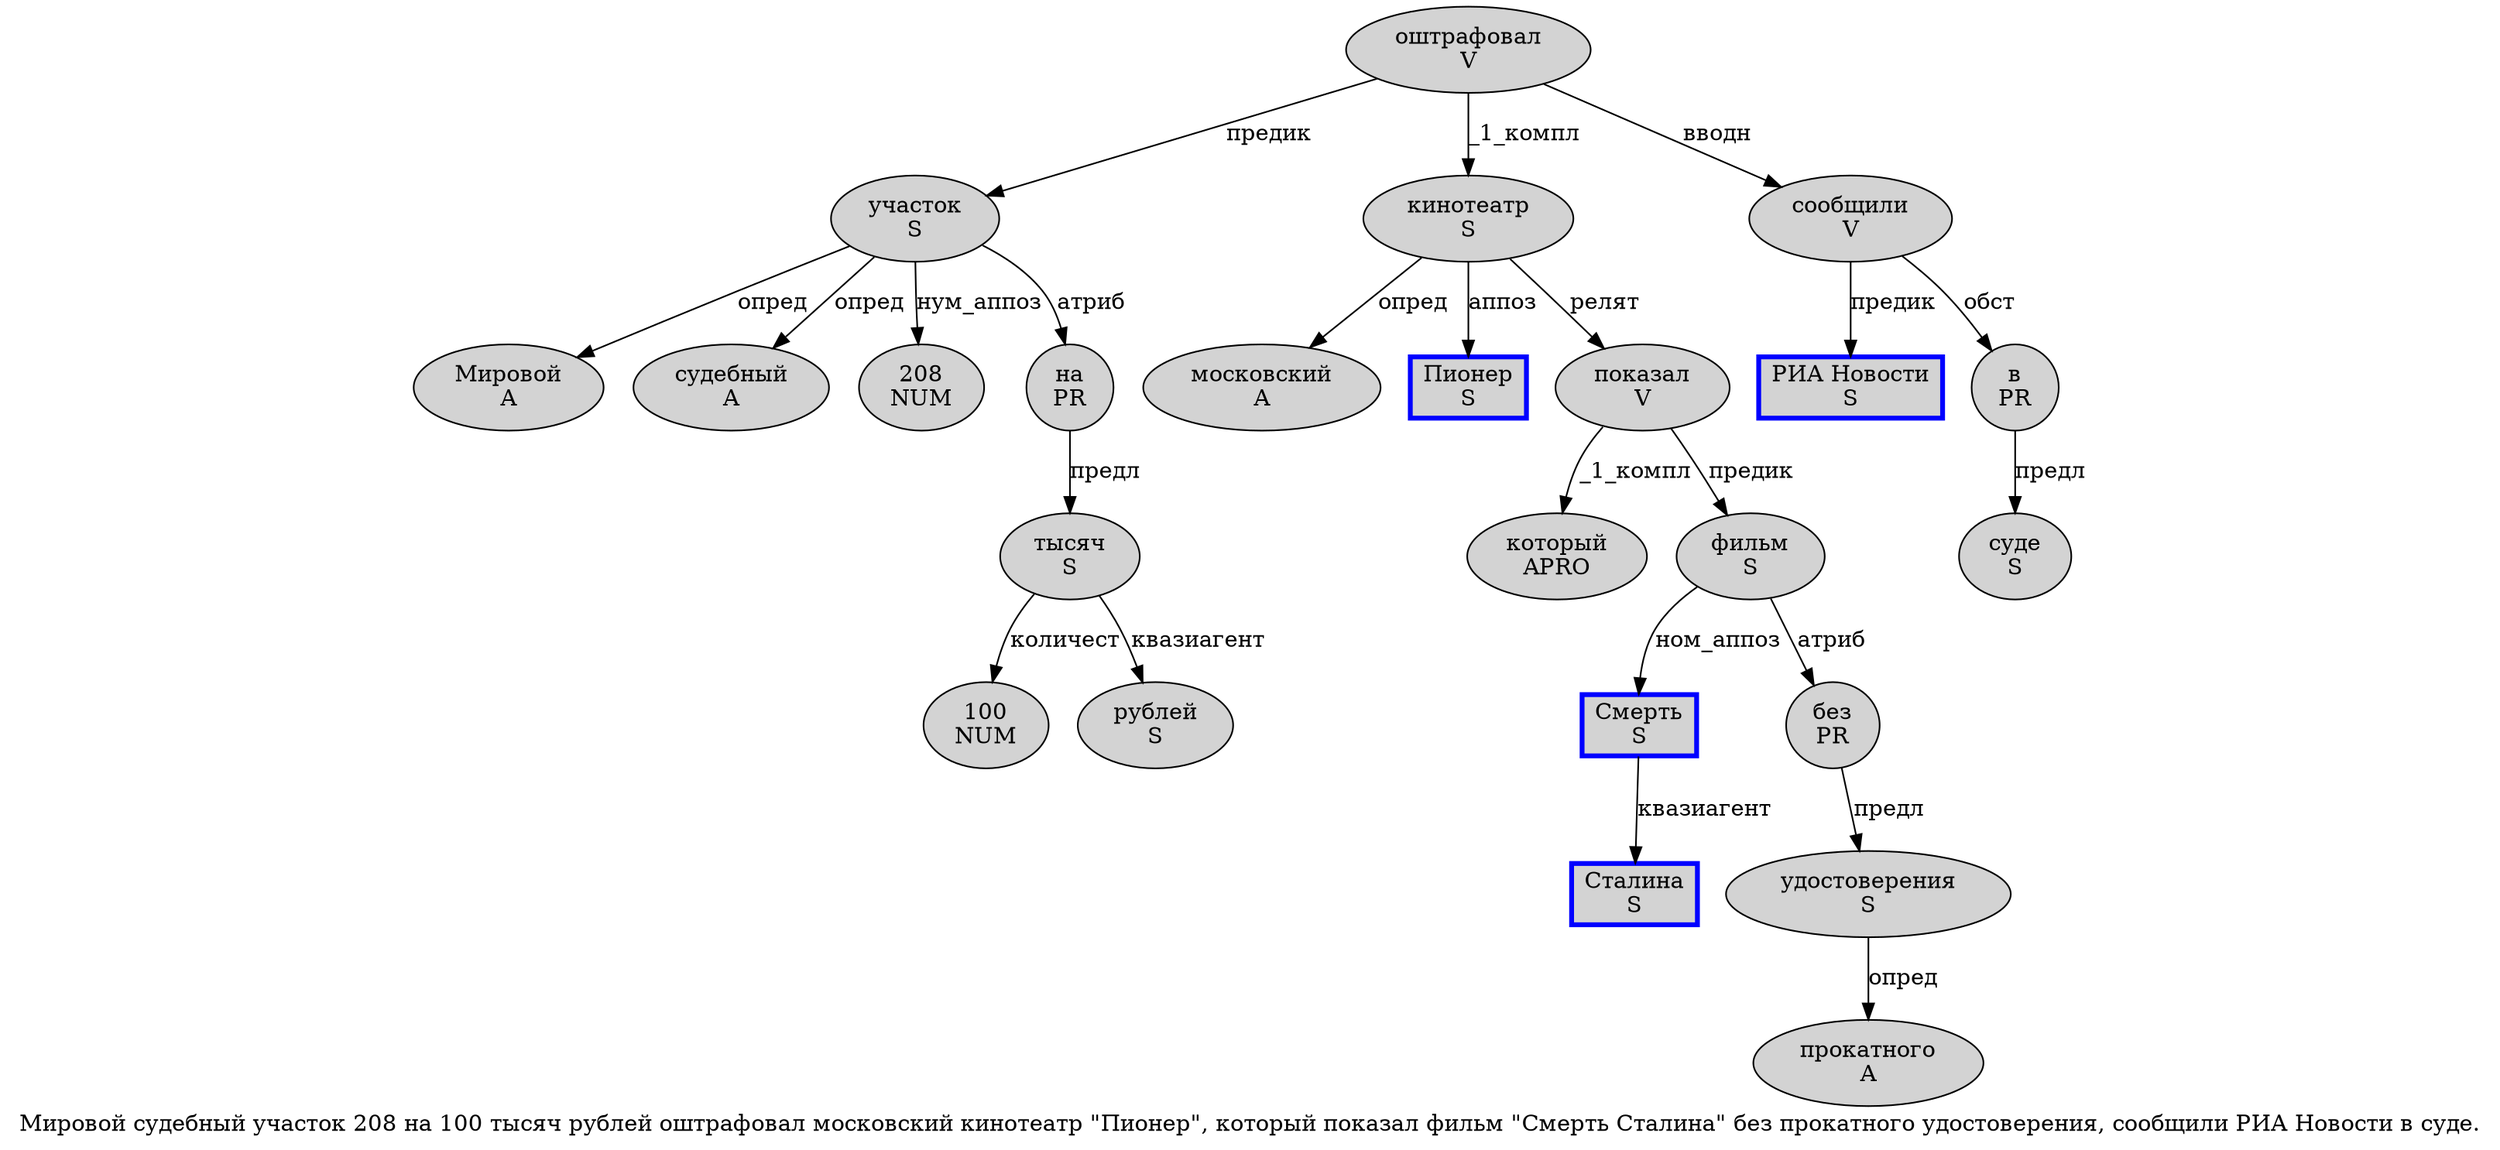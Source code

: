 digraph SENTENCE_490 {
	graph [label="Мировой судебный участок 208 на 100 тысяч рублей оштрафовал московский кинотеатр \"Пионер\", который показал фильм \"Смерть Сталина\" без прокатного удостоверения, сообщили РИА Новости в суде."]
	node [style=filled]
		0 [label="Мировой
A" color="" fillcolor=lightgray penwidth=1 shape=ellipse]
		1 [label="судебный
A" color="" fillcolor=lightgray penwidth=1 shape=ellipse]
		2 [label="участок
S" color="" fillcolor=lightgray penwidth=1 shape=ellipse]
		3 [label="208
NUM" color="" fillcolor=lightgray penwidth=1 shape=ellipse]
		4 [label="на
PR" color="" fillcolor=lightgray penwidth=1 shape=ellipse]
		5 [label="100
NUM" color="" fillcolor=lightgray penwidth=1 shape=ellipse]
		6 [label="тысяч
S" color="" fillcolor=lightgray penwidth=1 shape=ellipse]
		7 [label="рублей
S" color="" fillcolor=lightgray penwidth=1 shape=ellipse]
		8 [label="оштрафовал
V" color="" fillcolor=lightgray penwidth=1 shape=ellipse]
		9 [label="московский
A" color="" fillcolor=lightgray penwidth=1 shape=ellipse]
		10 [label="кинотеатр
S" color="" fillcolor=lightgray penwidth=1 shape=ellipse]
		12 [label="Пионер
S" color=blue fillcolor=lightgray penwidth=3 shape=box]
		15 [label="который
APRO" color="" fillcolor=lightgray penwidth=1 shape=ellipse]
		16 [label="показал
V" color="" fillcolor=lightgray penwidth=1 shape=ellipse]
		17 [label="фильм
S" color="" fillcolor=lightgray penwidth=1 shape=ellipse]
		19 [label="Смерть
S" color=blue fillcolor=lightgray penwidth=3 shape=box]
		20 [label="Сталина
S" color=blue fillcolor=lightgray penwidth=3 shape=box]
		22 [label="без
PR" color="" fillcolor=lightgray penwidth=1 shape=ellipse]
		23 [label="прокатного
A" color="" fillcolor=lightgray penwidth=1 shape=ellipse]
		24 [label="удостоверения
S" color="" fillcolor=lightgray penwidth=1 shape=ellipse]
		26 [label="сообщили
V" color="" fillcolor=lightgray penwidth=1 shape=ellipse]
		27 [label="РИА Новости
S" color=blue fillcolor=lightgray penwidth=3 shape=box]
		28 [label="в
PR" color="" fillcolor=lightgray penwidth=1 shape=ellipse]
		29 [label="суде
S" color="" fillcolor=lightgray penwidth=1 shape=ellipse]
			2 -> 0 [label="опред"]
			2 -> 1 [label="опред"]
			2 -> 3 [label="нум_аппоз"]
			2 -> 4 [label="атриб"]
			28 -> 29 [label="предл"]
			19 -> 20 [label="квазиагент"]
			8 -> 2 [label="предик"]
			8 -> 10 [label="_1_компл"]
			8 -> 26 [label="вводн"]
			17 -> 19 [label="ном_аппоз"]
			17 -> 22 [label="атриб"]
			26 -> 27 [label="предик"]
			26 -> 28 [label="обст"]
			22 -> 24 [label="предл"]
			10 -> 9 [label="опред"]
			10 -> 12 [label="аппоз"]
			10 -> 16 [label="релят"]
			6 -> 5 [label="количест"]
			6 -> 7 [label="квазиагент"]
			4 -> 6 [label="предл"]
			24 -> 23 [label="опред"]
			16 -> 15 [label="_1_компл"]
			16 -> 17 [label="предик"]
}